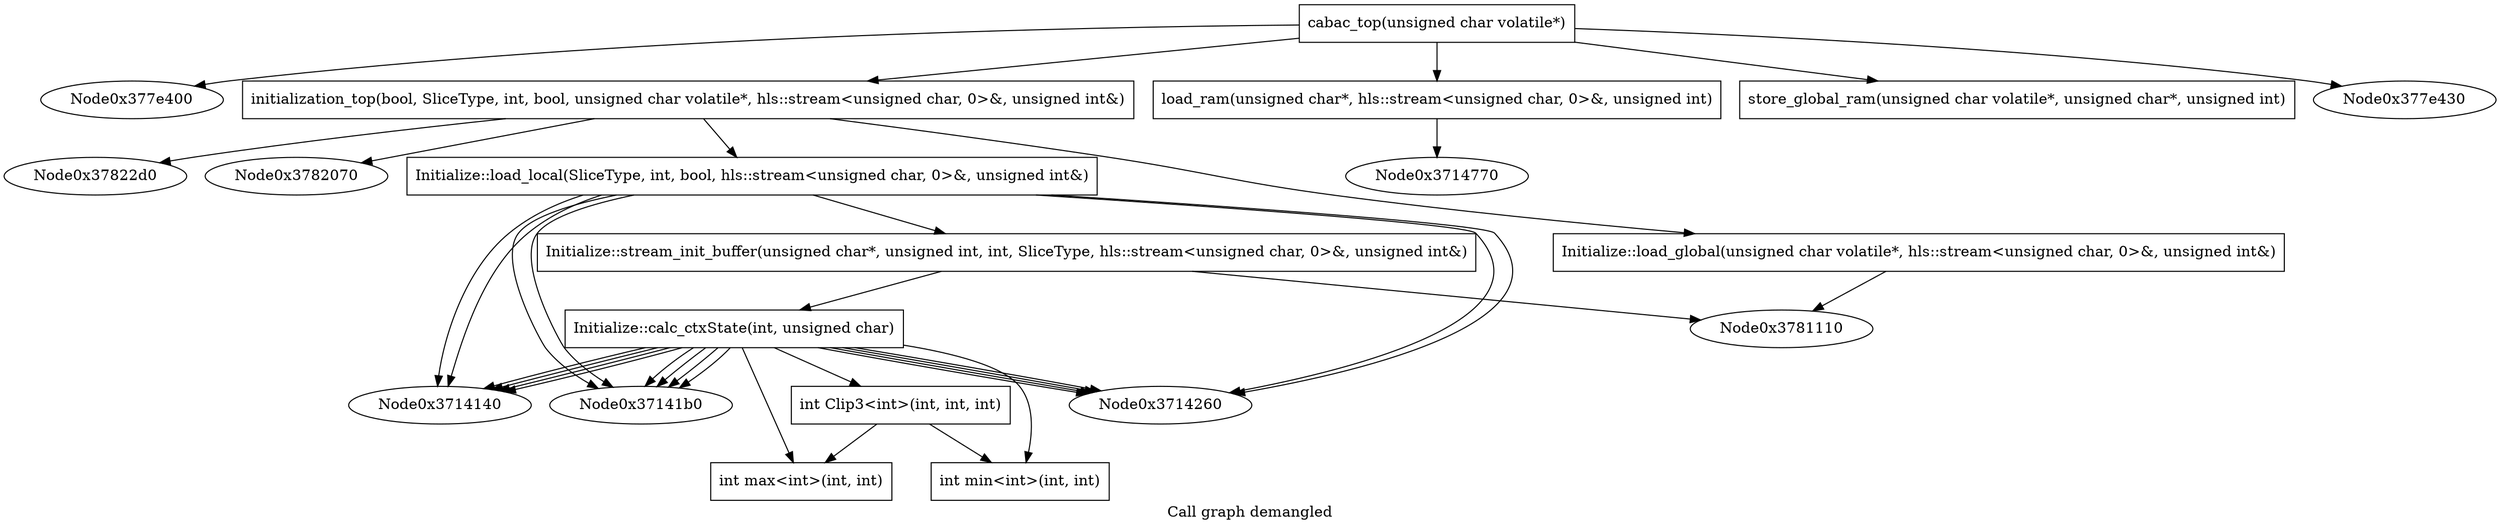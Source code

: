digraph "Call graph demangled" {
	label="Call graph demangled";

	Node0x3714110 [shape=record,label="{cabac_top(unsigned char volatile*)}" fid="1" demanglename="cabac_top" manglename="_Z9cabac_topPVh" filename="../../../../src/top.cpp" linenumber="19"];
	Node0x3714110 -> Node0x377e400;
	Node0x3714110 -> Node0x377e4a0;
	Node0x3714110 -> Node0x37146c0;
	Node0x3714110 -> Node0x377e390;
	Node0x3714110 -> Node0x377e430;
	Node0x377e4a0 [shape=record,label="{initialization_top(bool, SliceType, int, bool, unsigned char volatile*, hls::stream\<unsigned char, 0\>&, unsigned int&)}" fid="2" demanglename="initialization_top" manglename="_Z18initialization_topb9SliceTypeibPVhRN3hls6streamIhLi0EEERj" filename="../../../../src/initializer.cpp" linenumber="97"];
	Node0x377e4a0 -> Node0x3782070;
	Node0x377e4a0 -> Node0x3782000;
	Node0x377e4a0 -> Node0x3781060;
	Node0x377e4a0 -> Node0x37822d0;
	Node0x3782000 [shape=record,label="{Initialize::load_local(SliceType, int, bool, hls::stream\<unsigned char, 0\>&, unsigned int&)}" fid="3" demanglename="Initialize::load_local" manglename="_ZN10Initialize10load_localE9SliceTypeibRN3hls6streamIhLi0EEERj" filename="../../../../src/initializer.cpp" linenumber="67"];
	Node0x3782000 -> Node0x37141b0;
	Node0x3782000 -> Node0x3714260;
	Node0x3782000 -> Node0x3714140;
	Node0x3782000 -> Node0x37141b0;
	Node0x3782000 -> Node0x3714260;
	Node0x3782000 -> Node0x3714140;
	Node0x3782000 -> Node0x3781fd0;
	Node0x3781fd0 [shape=record,label="{Initialize::stream_init_buffer(unsigned char*, unsigned int, int, SliceType, hls::stream\<unsigned char, 0\>&, unsigned int&)}" fid="4" demanglename="Initialize::stream_init_buffer" manglename="_ZN10Initialize18stream_init_bufferEPhji9SliceTypeRN3hls6streamIhLi0EEERj" filename="../../../../src/initializer.cpp" linenumber="36"];
	Node0x3781fd0 -> Node0x3780aa0;
	Node0x3781fd0 -> Node0x3781110;
	Node0x3780aa0 [shape=record,label="{Initialize::calc_ctxState(int, unsigned char)}" fid="5" demanglename="Initialize::calc_ctxState" manglename="_ZN10Initialize13calc_ctxStateEih" filename="../../../../src/initializer.cpp" linenumber="6"];
	Node0x3780aa0 -> Node0x3780b50;
	Node0x3780aa0 -> Node0x3780bf0;
	Node0x3780aa0 -> Node0x3780b80;
	Node0x3780aa0 -> Node0x37141b0;
	Node0x3780aa0 -> Node0x3714260;
	Node0x3780aa0 -> Node0x3714140;
	Node0x3780aa0 -> Node0x37141b0;
	Node0x3780aa0 -> Node0x3714260;
	Node0x3780aa0 -> Node0x3714140;
	Node0x3780aa0 -> Node0x37141b0;
	Node0x3780aa0 -> Node0x3714260;
	Node0x3780aa0 -> Node0x3714140;
	Node0x3780aa0 -> Node0x37141b0;
	Node0x3780aa0 -> Node0x3714260;
	Node0x3780aa0 -> Node0x3714140;
	Node0x3780b50 [shape=record,label="{int Clip3\<int\>(int, int, int)}" fid="6" demanglename="Clip3\<int\>" manglename="_Z5Clip3IiET_S0_S0_S0_" filename="../../../../src/utils.h" linenumber="18"];
	Node0x3780b50 -> Node0x3780bf0;
	Node0x3780b50 -> Node0x3780b80;
	Node0x3780bf0 [shape=record,label="{int max\<int\>(int, int)}" fid="7" demanglename="max\<int\>" manglename="_Z3maxIiET_S0_S0_" filename="../../../../src/utils.h" linenumber="5"];
	Node0x3780b80 [shape=record,label="{int min\<int\>(int, int)}" fid="8" demanglename="min\<int\>" manglename="_Z3minIiET_S0_S0_" filename="../../../../src/utils.h" linenumber="11"];
	Node0x3781060 [shape=record,label="{Initialize::load_global(unsigned char volatile*, hls::stream\<unsigned char, 0\>&, unsigned int&)}" fid="9" demanglename="Initialize::load_global" manglename="_ZN10Initialize11load_globalEPVhRN3hls6streamIhLi0EEERj" filename="../../../../src/initializer.cpp" linenumber="28"];
	Node0x3781060 -> Node0x3781110;
	Node0x37146c0 [shape=record,label="{load_ram(unsigned char*, hls::stream\<unsigned char, 0\>&, unsigned int)}" fid="10" demanglename="load_ram" manglename="_Z8load_ramPhRN3hls6streamIhLi0EEEj" filename="../../../../src/top.cpp" linenumber="4"];
	Node0x37146c0 -> Node0x3714770;
	Node0x377e390 [shape=record,label="{store_global_ram(unsigned char volatile*, unsigned char*, unsigned int)}" fid="11" demanglename="store_global_ram" manglename="_Z16store_global_ramPVhPhj" filename="../../../../src/top.cpp" linenumber="10"];
}
